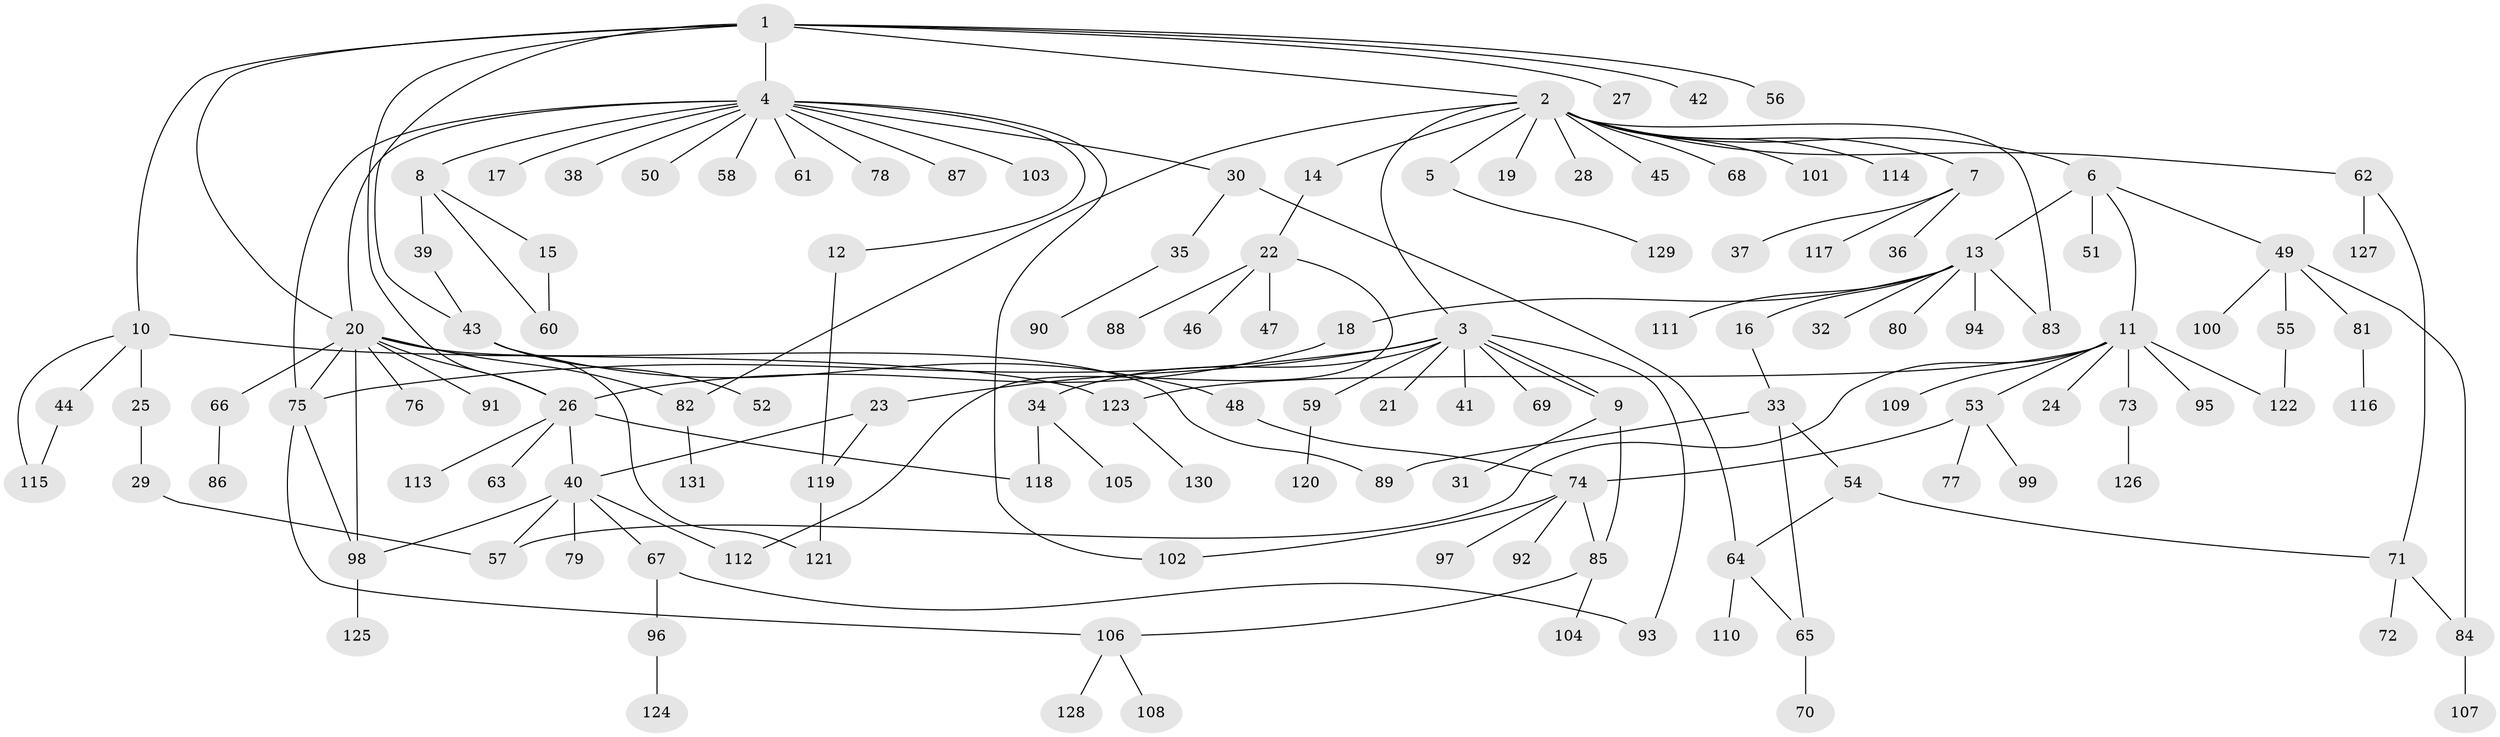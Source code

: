 // Generated by graph-tools (version 1.1) at 2025/11/02/27/25 16:11:14]
// undirected, 131 vertices, 162 edges
graph export_dot {
graph [start="1"]
  node [color=gray90,style=filled];
  1;
  2;
  3;
  4;
  5;
  6;
  7;
  8;
  9;
  10;
  11;
  12;
  13;
  14;
  15;
  16;
  17;
  18;
  19;
  20;
  21;
  22;
  23;
  24;
  25;
  26;
  27;
  28;
  29;
  30;
  31;
  32;
  33;
  34;
  35;
  36;
  37;
  38;
  39;
  40;
  41;
  42;
  43;
  44;
  45;
  46;
  47;
  48;
  49;
  50;
  51;
  52;
  53;
  54;
  55;
  56;
  57;
  58;
  59;
  60;
  61;
  62;
  63;
  64;
  65;
  66;
  67;
  68;
  69;
  70;
  71;
  72;
  73;
  74;
  75;
  76;
  77;
  78;
  79;
  80;
  81;
  82;
  83;
  84;
  85;
  86;
  87;
  88;
  89;
  90;
  91;
  92;
  93;
  94;
  95;
  96;
  97;
  98;
  99;
  100;
  101;
  102;
  103;
  104;
  105;
  106;
  107;
  108;
  109;
  110;
  111;
  112;
  113;
  114;
  115;
  116;
  117;
  118;
  119;
  120;
  121;
  122;
  123;
  124;
  125;
  126;
  127;
  128;
  129;
  130;
  131;
  1 -- 2;
  1 -- 4;
  1 -- 10;
  1 -- 20;
  1 -- 26;
  1 -- 27;
  1 -- 42;
  1 -- 43;
  1 -- 56;
  2 -- 3;
  2 -- 5;
  2 -- 6;
  2 -- 7;
  2 -- 14;
  2 -- 19;
  2 -- 28;
  2 -- 45;
  2 -- 62;
  2 -- 68;
  2 -- 82;
  2 -- 83;
  2 -- 101;
  2 -- 114;
  3 -- 9;
  3 -- 9;
  3 -- 21;
  3 -- 23;
  3 -- 34;
  3 -- 41;
  3 -- 59;
  3 -- 69;
  3 -- 75;
  3 -- 93;
  4 -- 8;
  4 -- 12;
  4 -- 17;
  4 -- 20;
  4 -- 30;
  4 -- 38;
  4 -- 50;
  4 -- 58;
  4 -- 61;
  4 -- 75;
  4 -- 78;
  4 -- 87;
  4 -- 102;
  4 -- 103;
  5 -- 129;
  6 -- 11;
  6 -- 13;
  6 -- 49;
  6 -- 51;
  7 -- 36;
  7 -- 37;
  7 -- 117;
  8 -- 15;
  8 -- 39;
  8 -- 60;
  9 -- 31;
  9 -- 85;
  10 -- 25;
  10 -- 44;
  10 -- 115;
  10 -- 123;
  11 -- 24;
  11 -- 53;
  11 -- 57;
  11 -- 73;
  11 -- 95;
  11 -- 109;
  11 -- 122;
  11 -- 123;
  12 -- 119;
  13 -- 16;
  13 -- 18;
  13 -- 32;
  13 -- 80;
  13 -- 83;
  13 -- 94;
  13 -- 111;
  14 -- 22;
  15 -- 60;
  16 -- 33;
  18 -- 26;
  20 -- 26;
  20 -- 66;
  20 -- 75;
  20 -- 76;
  20 -- 82;
  20 -- 89;
  20 -- 91;
  20 -- 98;
  20 -- 121;
  22 -- 46;
  22 -- 47;
  22 -- 88;
  22 -- 112;
  23 -- 40;
  23 -- 119;
  25 -- 29;
  26 -- 40;
  26 -- 63;
  26 -- 113;
  26 -- 118;
  29 -- 57;
  30 -- 35;
  30 -- 64;
  33 -- 54;
  33 -- 65;
  33 -- 89;
  34 -- 105;
  34 -- 118;
  35 -- 90;
  39 -- 43;
  40 -- 57;
  40 -- 67;
  40 -- 79;
  40 -- 98;
  40 -- 112;
  43 -- 48;
  43 -- 52;
  44 -- 115;
  48 -- 74;
  49 -- 55;
  49 -- 81;
  49 -- 84;
  49 -- 100;
  53 -- 74;
  53 -- 77;
  53 -- 99;
  54 -- 64;
  54 -- 71;
  55 -- 122;
  59 -- 120;
  62 -- 71;
  62 -- 127;
  64 -- 65;
  64 -- 110;
  65 -- 70;
  66 -- 86;
  67 -- 93;
  67 -- 96;
  71 -- 72;
  71 -- 84;
  73 -- 126;
  74 -- 85;
  74 -- 92;
  74 -- 97;
  74 -- 102;
  75 -- 98;
  75 -- 106;
  81 -- 116;
  82 -- 131;
  84 -- 107;
  85 -- 104;
  85 -- 106;
  96 -- 124;
  98 -- 125;
  106 -- 108;
  106 -- 128;
  119 -- 121;
  123 -- 130;
}
